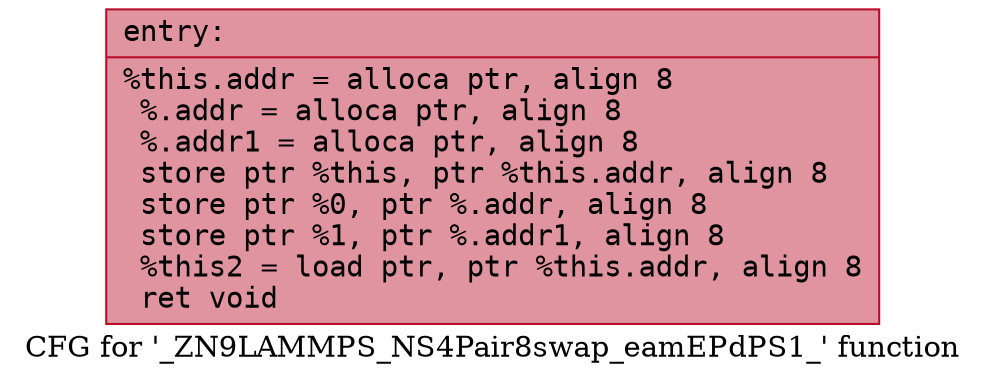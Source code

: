 digraph "CFG for '_ZN9LAMMPS_NS4Pair8swap_eamEPdPS1_' function" {
	label="CFG for '_ZN9LAMMPS_NS4Pair8swap_eamEPdPS1_' function";

	Node0x55f528d9c040 [shape=record,color="#b70d28ff", style=filled, fillcolor="#b70d2870" fontname="Courier",label="{entry:\l|  %this.addr = alloca ptr, align 8\l  %.addr = alloca ptr, align 8\l  %.addr1 = alloca ptr, align 8\l  store ptr %this, ptr %this.addr, align 8\l  store ptr %0, ptr %.addr, align 8\l  store ptr %1, ptr %.addr1, align 8\l  %this2 = load ptr, ptr %this.addr, align 8\l  ret void\l}"];
}

